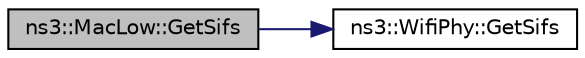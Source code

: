 digraph "ns3::MacLow::GetSifs"
{
 // LATEX_PDF_SIZE
  edge [fontname="Helvetica",fontsize="10",labelfontname="Helvetica",labelfontsize="10"];
  node [fontname="Helvetica",fontsize="10",shape=record];
  rankdir="LR";
  Node1 [label="ns3::MacLow::GetSifs",height=0.2,width=0.4,color="black", fillcolor="grey75", style="filled", fontcolor="black",tooltip="Return Short Interframe Space (SIFS) of this MacLow."];
  Node1 -> Node2 [color="midnightblue",fontsize="10",style="solid",fontname="Helvetica"];
  Node2 [label="ns3::WifiPhy::GetSifs",height=0.2,width=0.4,color="black", fillcolor="white", style="filled",URL="$classns3_1_1_wifi_phy.html#ab17c71dbcef141f01d242986ad982de4",tooltip="Return the Short Interframe Space (SIFS) for this PHY."];
}
